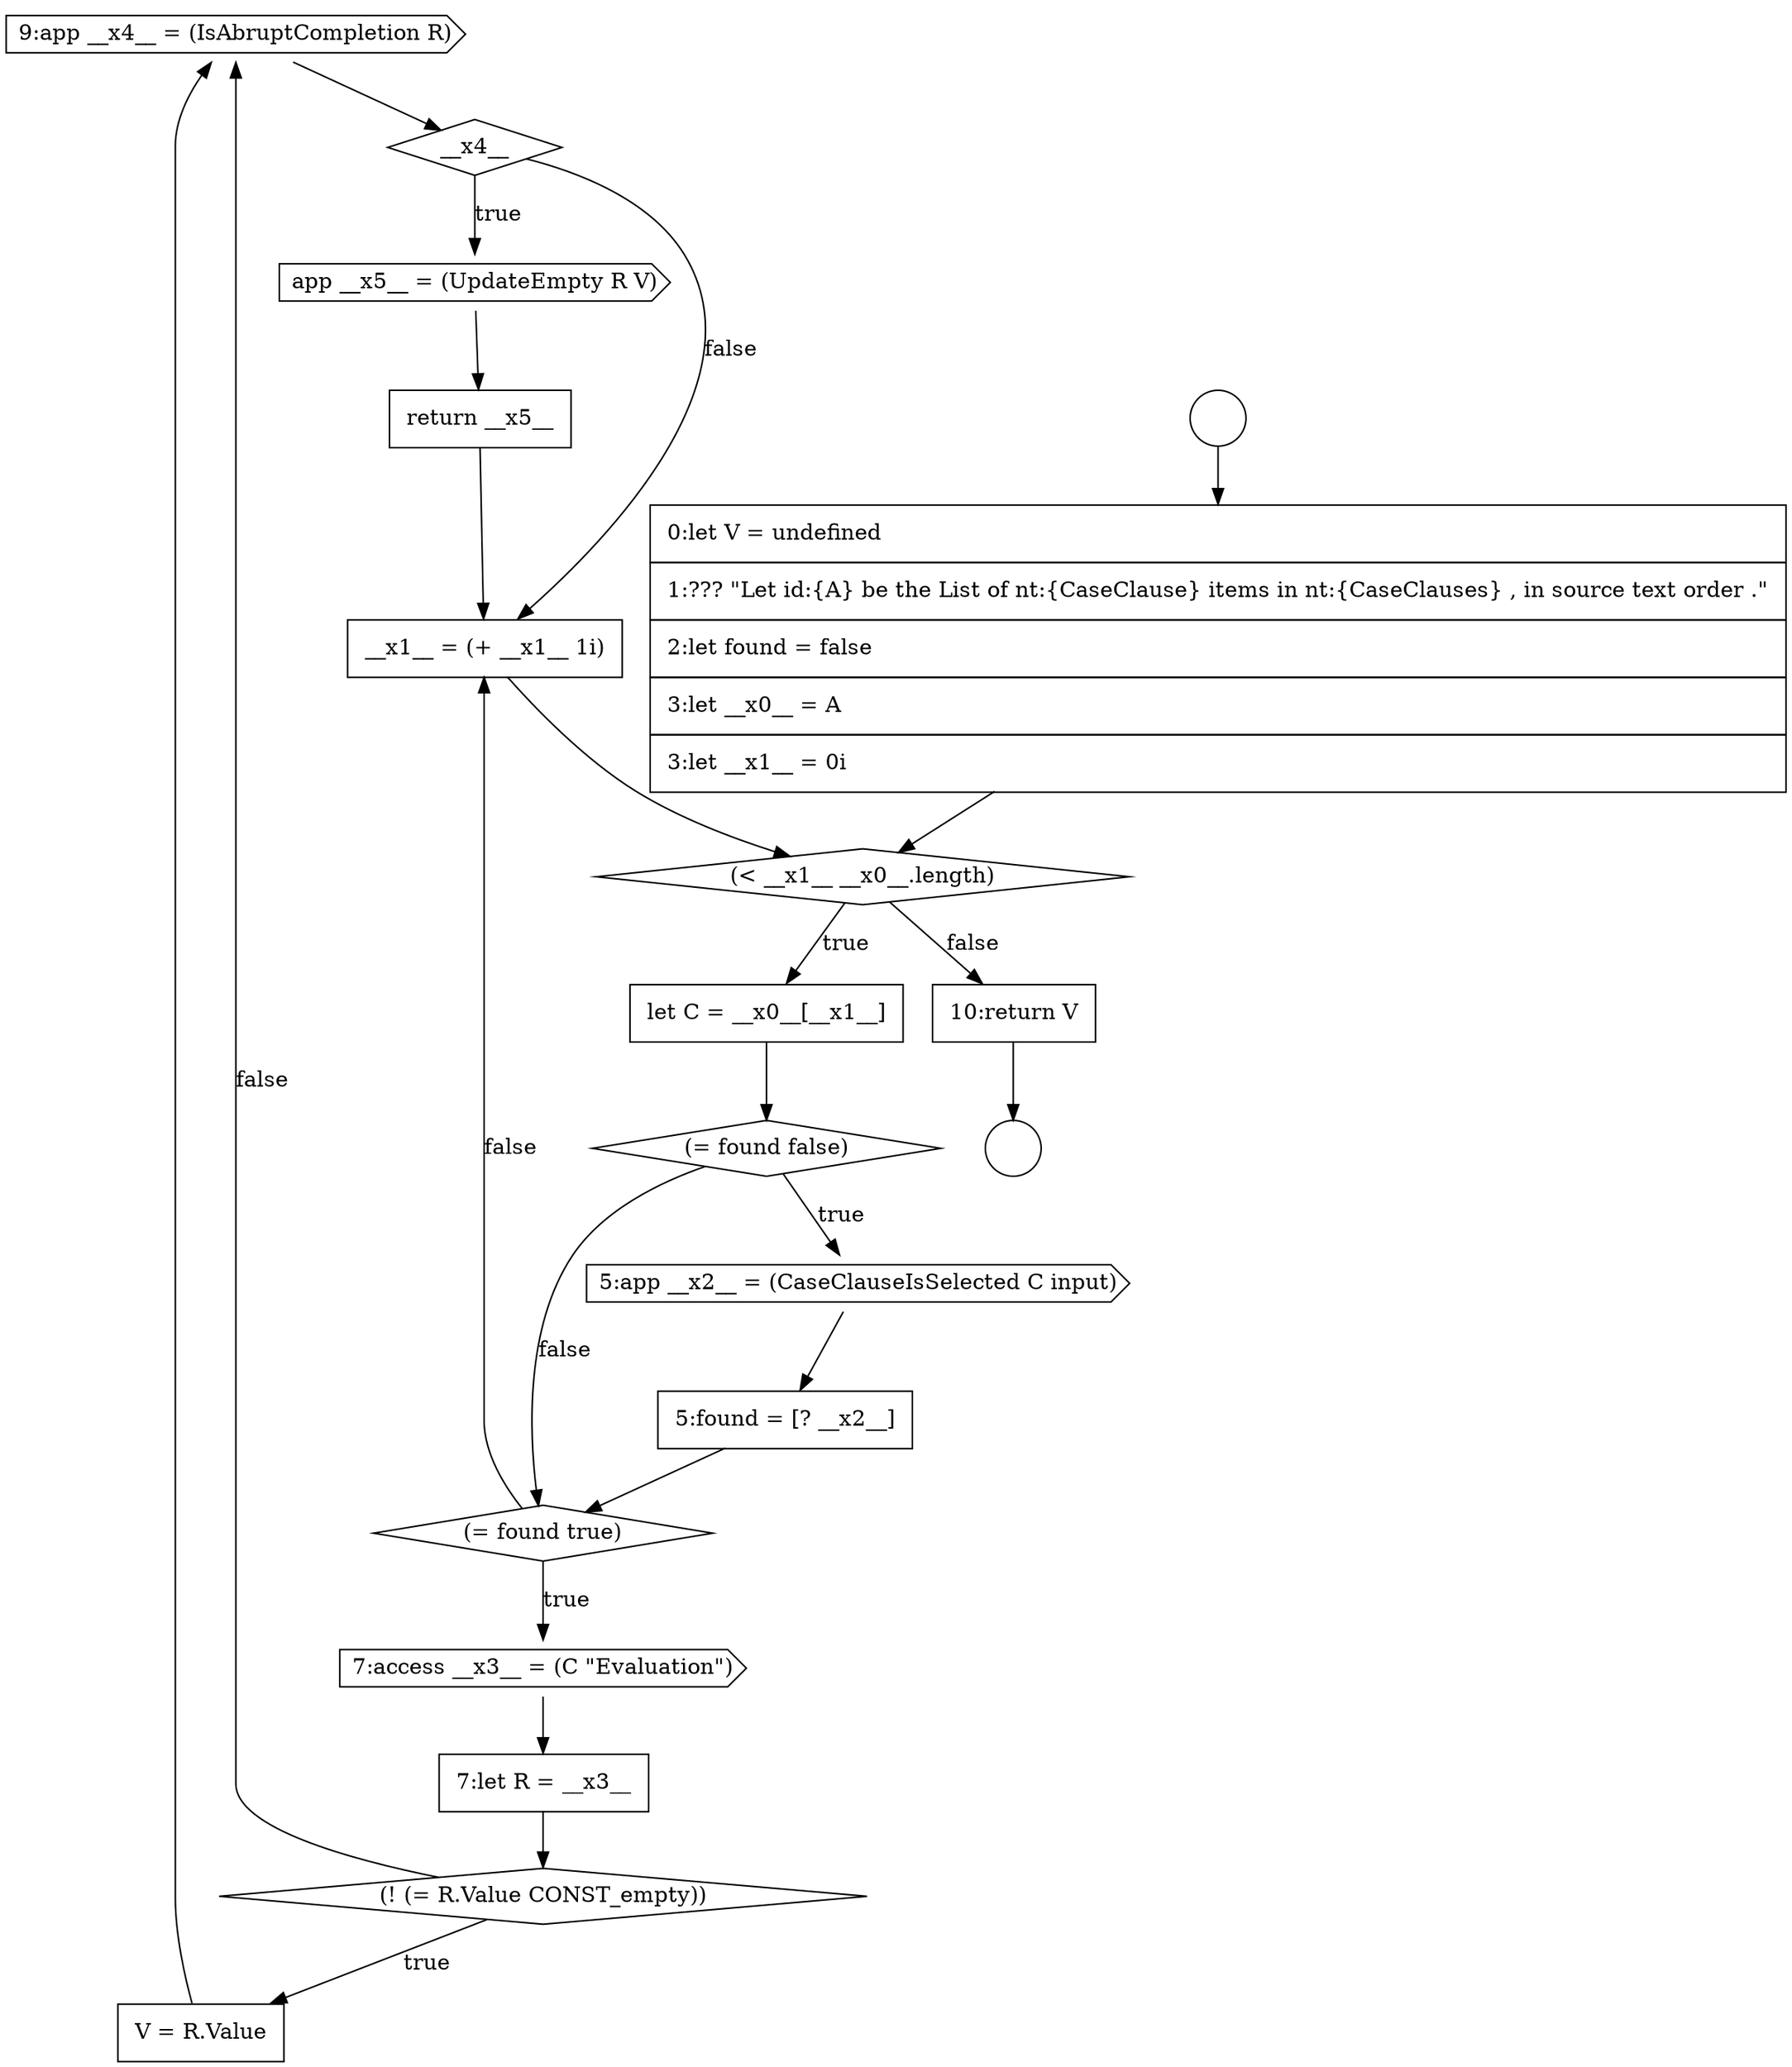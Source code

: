 digraph {
  node8186 [shape=cds, label=<<font color="black">9:app __x4__ = (IsAbruptCompletion R)</font>> color="black" fillcolor="white" style=filled]
  node8182 [shape=cds, label=<<font color="black">7:access __x3__ = (C &quot;Evaluation&quot;)</font>> color="black" fillcolor="white" style=filled]
  node8178 [shape=diamond, label=<<font color="black">(= found false)</font>> color="black" fillcolor="white" style=filled]
  node8190 [shape=none, margin=0, label=<<font color="black">
    <table border="0" cellborder="1" cellspacing="0" cellpadding="10">
      <tr><td align="left">__x1__ = (+ __x1__ 1i)</td></tr>
    </table>
  </font>> color="black" fillcolor="white" style=filled]
  node8173 [shape=circle label=" " color="black" fillcolor="white" style=filled]
  node8181 [shape=diamond, label=<<font color="black">(= found true)</font>> color="black" fillcolor="white" style=filled]
  node8187 [shape=diamond, label=<<font color="black">__x4__</font>> color="black" fillcolor="white" style=filled]
  node8191 [shape=none, margin=0, label=<<font color="black">
    <table border="0" cellborder="1" cellspacing="0" cellpadding="10">
      <tr><td align="left">10:return V</td></tr>
    </table>
  </font>> color="black" fillcolor="white" style=filled]
  node8174 [shape=circle label=" " color="black" fillcolor="white" style=filled]
  node8188 [shape=cds, label=<<font color="black">app __x5__ = (UpdateEmpty R V)</font>> color="black" fillcolor="white" style=filled]
  node8175 [shape=none, margin=0, label=<<font color="black">
    <table border="0" cellborder="1" cellspacing="0" cellpadding="10">
      <tr><td align="left">0:let V = undefined</td></tr>
      <tr><td align="left">1:??? &quot;Let id:{A} be the List of nt:{CaseClause} items in nt:{CaseClauses} , in source text order .&quot;</td></tr>
      <tr><td align="left">2:let found = false</td></tr>
      <tr><td align="left">3:let __x0__ = A</td></tr>
      <tr><td align="left">3:let __x1__ = 0i</td></tr>
    </table>
  </font>> color="black" fillcolor="white" style=filled]
  node8180 [shape=none, margin=0, label=<<font color="black">
    <table border="0" cellborder="1" cellspacing="0" cellpadding="10">
      <tr><td align="left">5:found = [? __x2__]</td></tr>
    </table>
  </font>> color="black" fillcolor="white" style=filled]
  node8185 [shape=none, margin=0, label=<<font color="black">
    <table border="0" cellborder="1" cellspacing="0" cellpadding="10">
      <tr><td align="left">V = R.Value</td></tr>
    </table>
  </font>> color="black" fillcolor="white" style=filled]
  node8183 [shape=none, margin=0, label=<<font color="black">
    <table border="0" cellborder="1" cellspacing="0" cellpadding="10">
      <tr><td align="left">7:let R = __x3__</td></tr>
    </table>
  </font>> color="black" fillcolor="white" style=filled]
  node8189 [shape=none, margin=0, label=<<font color="black">
    <table border="0" cellborder="1" cellspacing="0" cellpadding="10">
      <tr><td align="left">return __x5__</td></tr>
    </table>
  </font>> color="black" fillcolor="white" style=filled]
  node8176 [shape=diamond, label=<<font color="black">(&lt; __x1__ __x0__.length)</font>> color="black" fillcolor="white" style=filled]
  node8177 [shape=none, margin=0, label=<<font color="black">
    <table border="0" cellborder="1" cellspacing="0" cellpadding="10">
      <tr><td align="left">let C = __x0__[__x1__]</td></tr>
    </table>
  </font>> color="black" fillcolor="white" style=filled]
  node8184 [shape=diamond, label=<<font color="black">(! (= R.Value CONST_empty))</font>> color="black" fillcolor="white" style=filled]
  node8179 [shape=cds, label=<<font color="black">5:app __x2__ = (CaseClauseIsSelected C input)</font>> color="black" fillcolor="white" style=filled]
  node8178 -> node8179 [label=<<font color="black">true</font>> color="black"]
  node8178 -> node8181 [label=<<font color="black">false</font>> color="black"]
  node8184 -> node8185 [label=<<font color="black">true</font>> color="black"]
  node8184 -> node8186 [label=<<font color="black">false</font>> color="black"]
  node8187 -> node8188 [label=<<font color="black">true</font>> color="black"]
  node8187 -> node8190 [label=<<font color="black">false</font>> color="black"]
  node8183 -> node8184 [ color="black"]
  node8176 -> node8177 [label=<<font color="black">true</font>> color="black"]
  node8176 -> node8191 [label=<<font color="black">false</font>> color="black"]
  node8182 -> node8183 [ color="black"]
  node8179 -> node8180 [ color="black"]
  node8175 -> node8176 [ color="black"]
  node8180 -> node8181 [ color="black"]
  node8188 -> node8189 [ color="black"]
  node8191 -> node8174 [ color="black"]
  node8181 -> node8182 [label=<<font color="black">true</font>> color="black"]
  node8181 -> node8190 [label=<<font color="black">false</font>> color="black"]
  node8185 -> node8186 [ color="black"]
  node8173 -> node8175 [ color="black"]
  node8190 -> node8176 [ color="black"]
  node8177 -> node8178 [ color="black"]
  node8189 -> node8190 [ color="black"]
  node8186 -> node8187 [ color="black"]
}
